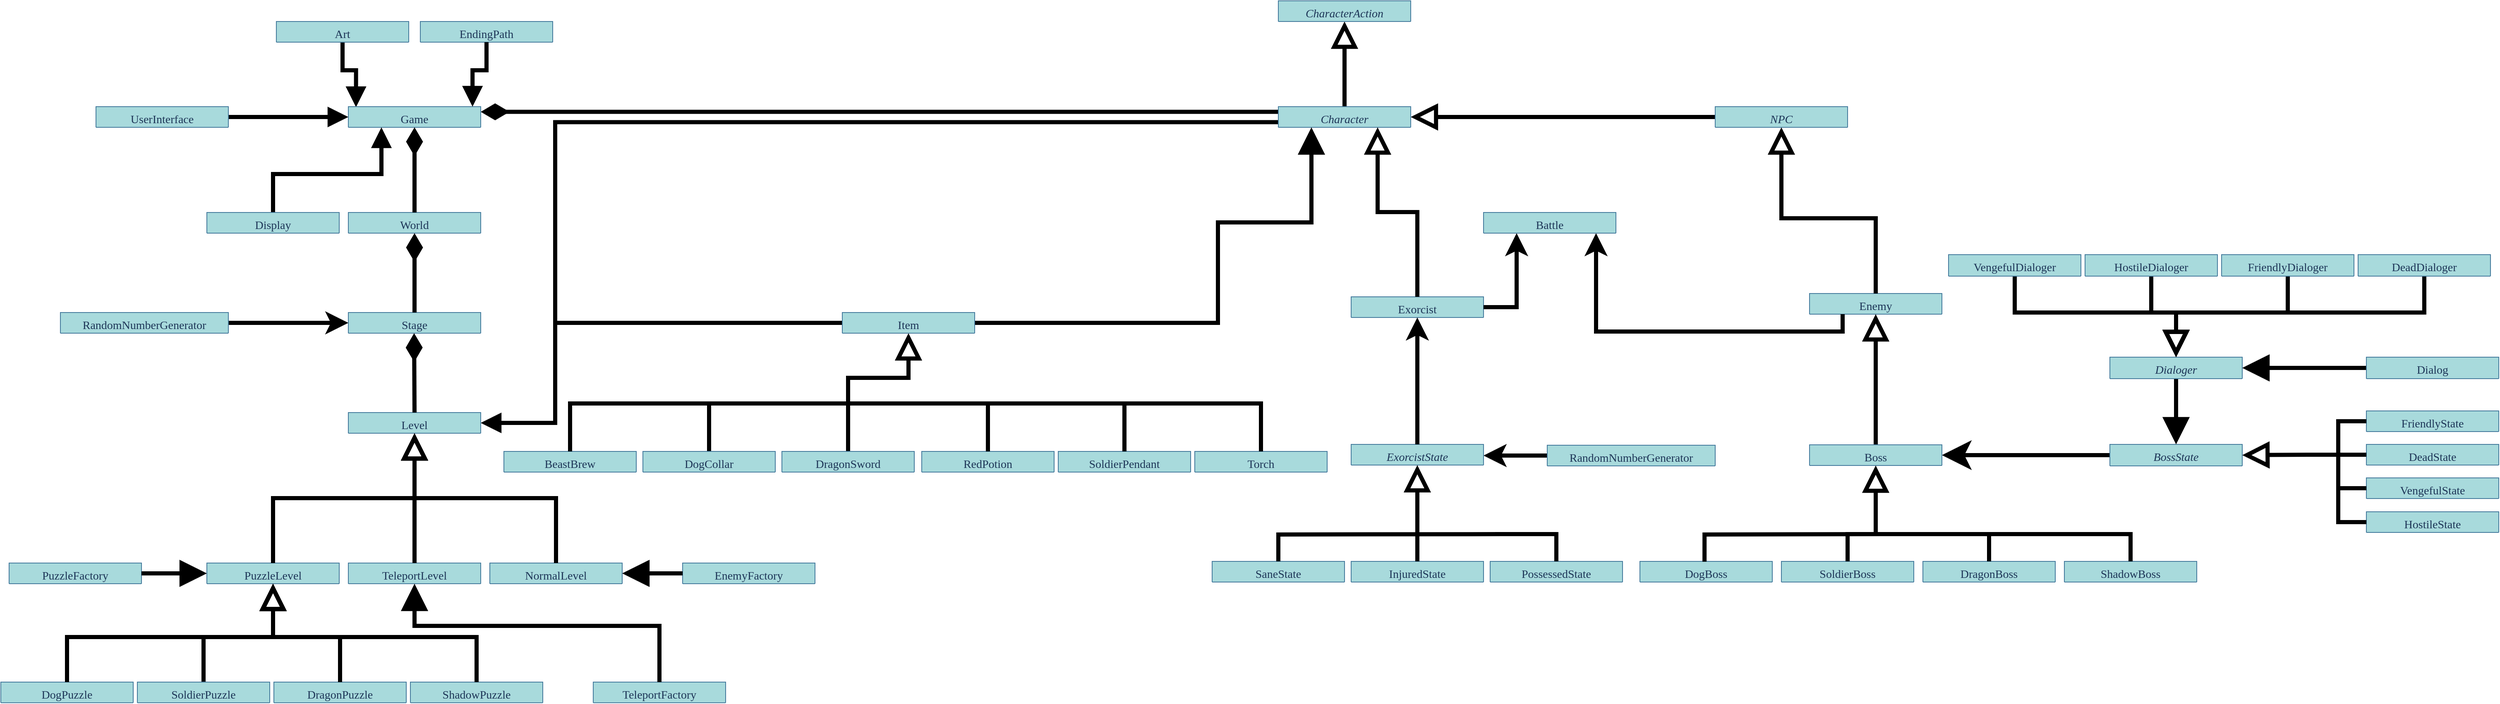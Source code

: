 <mxfile version="15.8.7" type="device"><diagram id="HyeEa9t5TS2XAaBlDvgd" name="Page-1"><mxGraphModel dx="2702" dy="465" grid="0" gridSize="10" guides="1" tooltips="1" connect="1" arrows="1" fold="1" page="0" pageScale="1" pageWidth="850" pageHeight="1100" background="none" math="0" shadow="0"><root><mxCell id="0"/><mxCell id="1" parent="0"/><mxCell id="na88cZcbWxN4GbHbNhe5-3" style="edgeStyle=orthogonalEdgeStyle;rounded=0;orthogonalLoop=1;jettySize=auto;html=1;exitX=0.5;exitY=0;exitDx=0;exitDy=0;entryX=0.5;entryY=1;entryDx=0;entryDy=0;endSize=20;strokeWidth=5;endArrow=block;endFill=0;" parent="1" source="-yWKpbm1NeFEwV2Qjqnz-1" target="na88cZcbWxN4GbHbNhe5-2" edge="1"><mxGeometry relative="1" as="geometry"/></mxCell><mxCell id="tb193tf4HHXaIgEgR_hn-1" style="edgeStyle=orthogonalEdgeStyle;rounded=0;orthogonalLoop=1;jettySize=auto;html=1;exitX=0;exitY=0.5;exitDx=0;exitDy=0;endArrow=block;endFill=0;endSize=20;strokeWidth=5;entryX=1;entryY=0.5;entryDx=0;entryDy=0;" parent="1" source="tb193tf4HHXaIgEgR_hn-2" target="-yWKpbm1NeFEwV2Qjqnz-1" edge="1"><mxGeometry relative="1" as="geometry"><mxPoint x="476" y="735" as="targetPoint"/></mxGeometry></mxCell><mxCell id="tb193tf4HHXaIgEgR_hn-27" style="edgeStyle=orthogonalEdgeStyle;rounded=0;orthogonalLoop=1;jettySize=auto;html=1;exitX=0;exitY=0.25;exitDx=0;exitDy=0;entryX=1;entryY=0.25;entryDx=0;entryDy=0;endArrow=diamondThin;endFill=1;endSize=20;strokeWidth=5;" parent="1" source="-yWKpbm1NeFEwV2Qjqnz-1" target="tb193tf4HHXaIgEgR_hn-22" edge="1"><mxGeometry relative="1" as="geometry"><Array as="points"/></mxGeometry></mxCell><mxCell id="tb193tf4HHXaIgEgR_hn-50" style="edgeStyle=orthogonalEdgeStyle;rounded=0;orthogonalLoop=1;jettySize=auto;html=1;exitX=0;exitY=0.75;exitDx=0;exitDy=0;endArrow=none;endFill=0;endSize=20;strokeWidth=5;" parent="1" source="-yWKpbm1NeFEwV2Qjqnz-1" edge="1"><mxGeometry relative="1" as="geometry"><mxPoint x="-665" y="1057" as="targetPoint"/><Array as="points"><mxPoint x="-665" y="694"/><mxPoint x="-665" y="1057"/></Array></mxGeometry></mxCell><mxCell id="-yWKpbm1NeFEwV2Qjqnz-1" value="Character" style="swimlane;fontStyle=2;align=center;verticalAlign=top;childLayout=stackLayout;horizontal=1;startSize=26;horizontalStack=0;resizeParent=1;resizeLast=0;collapsible=1;marginBottom=0;rounded=0;shadow=0;strokeWidth=1;fontSize=14;fontFamily=Fira Code;fillColor=#A8DADC;strokeColor=#457B9D;fontColor=#1D3557;" parent="1" vertex="1" collapsed="1"><mxGeometry x="209" y="675" width="160" height="25" as="geometry"><mxRectangle x="209" y="673" width="160" height="25" as="alternateBounds"/></mxGeometry></mxCell><mxCell id="-yWKpbm1NeFEwV2Qjqnz-34" value="Exorcist" style="swimlane;fontStyle=0;align=center;verticalAlign=top;childLayout=stackLayout;horizontal=1;startSize=26;horizontalStack=0;resizeParent=1;resizeLast=0;collapsible=1;marginBottom=0;rounded=0;shadow=0;strokeWidth=1;fontSize=14;fontFamily=Fira Code;fillColor=#A8DADC;strokeColor=#457B9D;fontColor=#1D3557;" parent="1" vertex="1"><mxGeometry x="297" y="905" width="160" height="25" as="geometry"><mxRectangle x="41" y="787" width="160" height="25" as="alternateBounds"/></mxGeometry></mxCell><mxCell id="-yWKpbm1NeFEwV2Qjqnz-51" value="Enemy" style="swimlane;fontStyle=0;align=center;verticalAlign=top;childLayout=stackLayout;horizontal=1;startSize=26;horizontalStack=0;resizeParent=1;resizeLast=0;collapsible=1;marginBottom=0;rounded=0;shadow=0;strokeWidth=1;fontSize=14;fontFamily=Fira Code;fillColor=#A8DADC;strokeColor=#457B9D;fontColor=#1D3557;" parent="1" vertex="1" collapsed="1"><mxGeometry x="851" y="901" width="160" height="25" as="geometry"><mxRectangle x="377" y="787" width="160" height="25" as="alternateBounds"/></mxGeometry></mxCell><mxCell id="tb193tf4HHXaIgEgR_hn-48" style="edgeStyle=orthogonalEdgeStyle;rounded=0;orthogonalLoop=1;jettySize=auto;html=1;exitX=0;exitY=0.5;exitDx=0;exitDy=0;entryX=1;entryY=0.5;entryDx=0;entryDy=0;endArrow=block;endFill=1;endSize=12;strokeWidth=5;" parent="1" source="-yWKpbm1NeFEwV2Qjqnz-66" target="tb193tf4HHXaIgEgR_hn-24" edge="1"><mxGeometry relative="1" as="geometry"><Array as="points"><mxPoint x="-665" y="936"/><mxPoint x="-665" y="1058"/></Array></mxGeometry></mxCell><mxCell id="tb193tf4HHXaIgEgR_hn-49" style="edgeStyle=orthogonalEdgeStyle;rounded=0;orthogonalLoop=1;jettySize=auto;html=1;exitX=1;exitY=0.5;exitDx=0;exitDy=0;entryX=0.25;entryY=1;entryDx=0;entryDy=0;endArrow=block;endFill=1;endSize=20;strokeWidth=5;" parent="1" source="-yWKpbm1NeFEwV2Qjqnz-66" target="-yWKpbm1NeFEwV2Qjqnz-1" edge="1"><mxGeometry relative="1" as="geometry"><Array as="points"><mxPoint x="136" y="936"/><mxPoint x="136" y="815"/><mxPoint x="249" y="815"/></Array></mxGeometry></mxCell><mxCell id="tb193tf4HHXaIgEgR_hn-90" style="edgeStyle=orthogonalEdgeStyle;rounded=0;orthogonalLoop=1;jettySize=auto;html=1;endArrow=block;endFill=0;endSize=20;strokeWidth=5;entryX=0.5;entryY=1;entryDx=0;entryDy=0;exitX=0.5;exitY=0;exitDx=0;exitDy=0;" parent="1" source="tb193tf4HHXaIgEgR_hn-81" target="-yWKpbm1NeFEwV2Qjqnz-66" edge="1"><mxGeometry relative="1" as="geometry"><mxPoint x="-237.706" y="1042" as="targetPoint"/><mxPoint x="-167" y="987" as="sourcePoint"/><Array as="points"><mxPoint x="-311" y="1003"/><mxPoint x="-238" y="1003"/></Array></mxGeometry></mxCell><mxCell id="-yWKpbm1NeFEwV2Qjqnz-66" value="Item" style="swimlane;fontStyle=0;align=center;verticalAlign=top;childLayout=stackLayout;horizontal=1;startSize=26;horizontalStack=0;resizeParent=1;resizeLast=0;collapsible=1;marginBottom=0;rounded=0;shadow=0;strokeWidth=1;fontSize=14;fontFamily=Fira Code;fillColor=#A8DADC;strokeColor=#457B9D;fontColor=#1D3557;" parent="1" vertex="1" collapsed="1"><mxGeometry x="-318" y="924" width="160" height="25" as="geometry"><mxRectangle x="641" y="673" width="160" height="25" as="alternateBounds"/></mxGeometry></mxCell><mxCell id="-yWKpbm1NeFEwV2Qjqnz-174" value="" style="endArrow=block;endFill=0;endSize=20;html=1;rounded=0;edgeStyle=orthogonalEdgeStyle;strokeWidth=5;exitX=0.5;exitY=0;exitDx=0;exitDy=0;entryX=0.5;entryY=1;entryDx=0;entryDy=0;" parent="1" source="-yWKpbm1NeFEwV2Qjqnz-51" target="tb193tf4HHXaIgEgR_hn-2" edge="1"><mxGeometry width="160" relative="1" as="geometry"><mxPoint x="611" y="856" as="sourcePoint"/><mxPoint x="443" y="741" as="targetPoint"/><Array as="points"><mxPoint x="931" y="810"/><mxPoint x="817" y="810"/></Array></mxGeometry></mxCell><mxCell id="-yWKpbm1NeFEwV2Qjqnz-175" value="" style="endArrow=block;endFill=0;endSize=20;html=1;rounded=0;edgeStyle=orthogonalEdgeStyle;strokeWidth=5;exitX=0.5;exitY=0;exitDx=0;exitDy=0;entryX=0.75;entryY=1;entryDx=0;entryDy=0;" parent="1" source="-yWKpbm1NeFEwV2Qjqnz-34" target="-yWKpbm1NeFEwV2Qjqnz-1" edge="1"><mxGeometry width="160" relative="1" as="geometry"><mxPoint x="337" y="741" as="sourcePoint"/><mxPoint x="337" y="702" as="targetPoint"/></mxGeometry></mxCell><mxCell id="poBm8bmxDAnf26KGyWZh-18" style="edgeStyle=orthogonalEdgeStyle;rounded=0;orthogonalLoop=1;jettySize=auto;html=1;endArrow=classic;endFill=1;strokeWidth=5;entryX=1;entryY=0.5;entryDx=0;entryDy=0;exitX=0;exitY=0.5;exitDx=0;exitDy=0;endSize=20;" parent="1" source="-yWKpbm1NeFEwV2Qjqnz-130" target="tb193tf4HHXaIgEgR_hn-4" edge="1"><mxGeometry relative="1" as="geometry"><mxPoint x="1489" y="1097" as="sourcePoint"/><mxPoint x="1259" y="1132" as="targetPoint"/></mxGeometry></mxCell><mxCell id="-yWKpbm1NeFEwV2Qjqnz-130" value="BossState" style="swimlane;fontStyle=2;align=center;verticalAlign=top;childLayout=stackLayout;horizontal=1;startSize=26;horizontalStack=0;resizeParent=1;resizeLast=0;collapsible=1;marginBottom=0;rounded=0;shadow=0;strokeWidth=1;fontSize=14;fontFamily=Fira Code;fillColor=#A8DADC;strokeColor=#457B9D;fontColor=#1D3557;" parent="1" vertex="1" collapsed="1"><mxGeometry x="1214" y="1083.5" width="160" height="26" as="geometry"><mxRectangle x="1214" y="1083.5" width="160" height="25" as="alternateBounds"/></mxGeometry></mxCell><mxCell id="-yWKpbm1NeFEwV2Qjqnz-136" value="FriendlyState" style="swimlane;fontStyle=0;align=center;verticalAlign=top;childLayout=stackLayout;horizontal=1;startSize=26;horizontalStack=0;resizeParent=1;resizeLast=0;collapsible=1;marginBottom=0;rounded=0;shadow=0;strokeWidth=1;fontSize=14;fontFamily=Fira Code;fillColor=#A8DADC;strokeColor=#457B9D;fontColor=#1D3557;" parent="1" vertex="1" collapsed="1"><mxGeometry x="1524" y="1043" width="160" height="25" as="geometry"><mxRectangle x="41" y="968" width="160" height="25" as="alternateBounds"/></mxGeometry></mxCell><mxCell id="-yWKpbm1NeFEwV2Qjqnz-146" value="HostileState" style="swimlane;fontStyle=0;align=center;verticalAlign=top;childLayout=stackLayout;horizontal=1;startSize=26;horizontalStack=0;resizeParent=1;resizeLast=0;collapsible=1;marginBottom=0;rounded=0;shadow=0;strokeWidth=1;fontSize=14;fontFamily=Fira Code;fillColor=#A8DADC;strokeColor=#457B9D;fontColor=#1D3557;" parent="1" vertex="1" collapsed="1"><mxGeometry x="1524" y="1165" width="160" height="25" as="geometry"><mxRectangle x="209" y="968" width="160" height="25" as="alternateBounds"/></mxGeometry></mxCell><mxCell id="tb193tf4HHXaIgEgR_hn-121" style="edgeStyle=orthogonalEdgeStyle;rounded=0;orthogonalLoop=1;jettySize=auto;html=1;endArrow=classic;endFill=1;endSize=12;targetPerimeterSpacing=1;strokeWidth=5;exitX=0;exitY=0.5;exitDx=0;exitDy=0;" parent="1" source="tb193tf4HHXaIgEgR_hn-122" edge="1"><mxGeometry relative="1" as="geometry"><mxPoint x="457" y="1097" as="targetPoint"/><mxPoint x="593" y="1097" as="sourcePoint"/></mxGeometry></mxCell><mxCell id="-yWKpbm1NeFEwV2Qjqnz-179" value="ExorcistState" style="swimlane;fontStyle=2;align=center;verticalAlign=top;childLayout=stackLayout;horizontal=1;startSize=26;horizontalStack=0;resizeParent=1;resizeLast=0;collapsible=1;marginBottom=0;rounded=0;shadow=0;strokeWidth=1;fontSize=14;fontFamily=Fira Code;fillColor=#A8DADC;strokeColor=#457B9D;fontColor=#1D3557;" parent="1" vertex="1" collapsed="1"><mxGeometry x="297" y="1083.5" width="160" height="25" as="geometry"><mxRectangle x="-303" y="862" width="160" height="25" as="alternateBounds"/></mxGeometry></mxCell><mxCell id="-yWKpbm1NeFEwV2Qjqnz-184" value="SaneState" style="swimlane;fontStyle=0;align=center;verticalAlign=top;childLayout=stackLayout;horizontal=1;startSize=26;horizontalStack=0;resizeParent=1;resizeLast=0;collapsible=1;marginBottom=0;rounded=0;shadow=0;strokeWidth=1;fontSize=14;fontFamily=Fira Code;fillColor=#A8DADC;strokeColor=#457B9D;fontColor=#1D3557;" parent="1" vertex="1" collapsed="1"><mxGeometry x="129" y="1225" width="160" height="25" as="geometry"><mxRectangle x="-471" y="968" width="160" height="25" as="alternateBounds"/></mxGeometry></mxCell><mxCell id="-yWKpbm1NeFEwV2Qjqnz-188" value="PossessedState" style="swimlane;fontStyle=0;align=center;verticalAlign=top;childLayout=stackLayout;horizontal=1;startSize=26;horizontalStack=0;resizeParent=1;resizeLast=0;collapsible=1;marginBottom=0;rounded=0;shadow=0;strokeWidth=1;fontSize=14;fontFamily=Fira Code;fillColor=#A8DADC;strokeColor=#457B9D;fontColor=#1D3557;" parent="1" vertex="1" collapsed="1"><mxGeometry x="465" y="1225" width="160" height="25" as="geometry"><mxRectangle x="-135" y="968" width="160" height="25" as="alternateBounds"/></mxGeometry></mxCell><mxCell id="-yWKpbm1NeFEwV2Qjqnz-192" value="InjuredState" style="swimlane;fontStyle=0;align=center;verticalAlign=top;childLayout=stackLayout;horizontal=1;startSize=26;horizontalStack=0;resizeParent=1;resizeLast=0;collapsible=1;marginBottom=0;rounded=0;shadow=0;strokeWidth=1;fontSize=14;fontFamily=Fira Code;fillColor=#A8DADC;strokeColor=#457B9D;fontColor=#1D3557;" parent="1" vertex="1" collapsed="1"><mxGeometry x="297" y="1225" width="160" height="25" as="geometry"><mxRectangle x="-303" y="968" width="160" height="25" as="alternateBounds"/></mxGeometry></mxCell><mxCell id="-yWKpbm1NeFEwV2Qjqnz-196" value="" style="endArrow=block;endFill=0;endSize=20;html=1;rounded=0;edgeStyle=orthogonalEdgeStyle;strokeColor=#000000;strokeWidth=5;exitX=0.5;exitY=0;exitDx=0;exitDy=0;entryX=0.5;entryY=1;entryDx=0;entryDy=0;" parent="1" source="-yWKpbm1NeFEwV2Qjqnz-192" target="-yWKpbm1NeFEwV2Qjqnz-179" edge="1"><mxGeometry x="-119" y="923" width="160" as="geometry"><mxPoint x="428.01" y="1190" as="sourcePoint"/><mxPoint x="411" y="1125" as="targetPoint"/></mxGeometry></mxCell><mxCell id="-yWKpbm1NeFEwV2Qjqnz-197" value="" style="endArrow=none;endFill=0;endSize=12;html=1;rounded=0;strokeColor=#000000;strokeWidth=5;edgeStyle=orthogonalEdgeStyle;entryX=0.5;entryY=0;entryDx=0;entryDy=0;" parent="1" target="-yWKpbm1NeFEwV2Qjqnz-184" edge="1"><mxGeometry x="-71" y="958" width="160" as="geometry"><mxPoint x="481" y="1192" as="sourcePoint"/><mxPoint x="102.06" y="1225" as="targetPoint"/></mxGeometry></mxCell><mxCell id="-yWKpbm1NeFEwV2Qjqnz-198" value="" style="endArrow=none;endFill=0;endSize=12;html=1;rounded=0;strokeColor=#000000;strokeWidth=5;edgeStyle=orthogonalEdgeStyle;entryX=0.5;entryY=0;entryDx=0;entryDy=0;" parent="1" target="-yWKpbm1NeFEwV2Qjqnz-188" edge="1"><mxGeometry x="-71" y="958" width="160" as="geometry"><mxPoint x="471" y="1192" as="sourcePoint"/><mxPoint x="845" y="1225" as="targetPoint"/><Array as="points"><mxPoint x="545" y="1192"/></Array></mxGeometry></mxCell><mxCell id="-yWKpbm1NeFEwV2Qjqnz-199" value="" style="endArrow=classic;endFill=1;endSize=12;html=1;rounded=0;edgeStyle=orthogonalEdgeStyle;strokeColor=#000000;strokeWidth=5;entryX=0.5;entryY=1;entryDx=0;entryDy=0;exitX=0.5;exitY=0;exitDx=0;exitDy=0;" parent="1" source="-yWKpbm1NeFEwV2Qjqnz-179" target="-yWKpbm1NeFEwV2Qjqnz-34" edge="1"><mxGeometry x="193" y="27" width="160" as="geometry"><mxPoint x="5" y="940" as="sourcePoint"/><mxPoint x="-29.42" y="922.0" as="targetPoint"/></mxGeometry></mxCell><mxCell id="na88cZcbWxN4GbHbNhe5-2" value="CharacterAction" style="swimlane;fontStyle=2;align=center;verticalAlign=top;childLayout=stackLayout;horizontal=1;startSize=25;horizontalStack=0;resizeParent=1;resizeLast=0;collapsible=1;marginBottom=0;rounded=0;shadow=0;strokeWidth=1;fontSize=14;fontFamily=Fira Code;fillColor=#A8DADC;strokeColor=#457B9D;fontColor=#1D3557;" parent="1" vertex="1" collapsed="1"><mxGeometry x="209" y="547" width="160" height="25" as="geometry"><mxRectangle x="209" y="673" width="160" height="25" as="alternateBounds"/></mxGeometry></mxCell><mxCell id="tb193tf4HHXaIgEgR_hn-2" value="NPC" style="swimlane;fontStyle=2;align=center;verticalAlign=top;childLayout=stackLayout;horizontal=1;startSize=26;horizontalStack=0;resizeParent=1;resizeLast=0;collapsible=1;marginBottom=0;rounded=0;shadow=0;strokeWidth=1;fontSize=14;fontFamily=Fira Code;fillColor=#A8DADC;strokeColor=#457B9D;fontColor=#1D3557;" parent="1" vertex="1" collapsed="1"><mxGeometry x="737" y="675" width="160" height="25" as="geometry"><mxRectangle x="209" y="673" width="160" height="25" as="alternateBounds"/></mxGeometry></mxCell><mxCell id="tb193tf4HHXaIgEgR_hn-5" style="edgeStyle=orthogonalEdgeStyle;rounded=0;orthogonalLoop=1;jettySize=auto;html=1;entryX=0.5;entryY=1;entryDx=0;entryDy=0;endArrow=block;endFill=0;endSize=20;strokeWidth=5;" parent="1" source="tb193tf4HHXaIgEgR_hn-4" target="-yWKpbm1NeFEwV2Qjqnz-51" edge="1"><mxGeometry relative="1" as="geometry"/></mxCell><mxCell id="tb193tf4HHXaIgEgR_hn-4" value="Boss" style="swimlane;fontStyle=0;align=center;verticalAlign=top;childLayout=stackLayout;horizontal=1;startSize=26;horizontalStack=0;resizeParent=1;resizeLast=0;collapsible=1;marginBottom=0;rounded=0;shadow=0;strokeWidth=1;fontSize=14;fontFamily=Fira Code;fillColor=#A8DADC;strokeColor=#457B9D;fontColor=#1D3557;" parent="1" vertex="1" collapsed="1"><mxGeometry x="851" y="1084" width="160" height="25" as="geometry"><mxRectangle x="377" y="787" width="160" height="25" as="alternateBounds"/></mxGeometry></mxCell><mxCell id="tb193tf4HHXaIgEgR_hn-6" value="DogBoss" style="swimlane;fontStyle=0;align=center;verticalAlign=top;childLayout=stackLayout;horizontal=1;startSize=26;horizontalStack=0;resizeParent=1;resizeLast=0;collapsible=1;marginBottom=0;rounded=0;shadow=0;strokeWidth=1;fontSize=14;fontFamily=Fira Code;fillColor=#A8DADC;strokeColor=#457B9D;fontColor=#1D3557;" parent="1" vertex="1" collapsed="1"><mxGeometry x="646" y="1225" width="160" height="25" as="geometry"><mxRectangle x="377" y="787" width="160" height="25" as="alternateBounds"/></mxGeometry></mxCell><mxCell id="tb193tf4HHXaIgEgR_hn-7" value="SoldierBoss" style="swimlane;fontStyle=0;align=center;verticalAlign=top;childLayout=stackLayout;horizontal=1;startSize=26;horizontalStack=0;resizeParent=1;resizeLast=0;collapsible=1;marginBottom=0;rounded=0;shadow=0;strokeWidth=1;fontSize=14;fontFamily=Fira Code;fillColor=#A8DADC;strokeColor=#457B9D;fontColor=#1D3557;" parent="1" vertex="1" collapsed="1"><mxGeometry x="817" y="1225" width="160" height="25" as="geometry"><mxRectangle x="377" y="787" width="160" height="25" as="alternateBounds"/></mxGeometry></mxCell><mxCell id="tb193tf4HHXaIgEgR_hn-8" value="DragonBoss" style="swimlane;fontStyle=0;align=center;verticalAlign=top;childLayout=stackLayout;horizontal=1;startSize=26;horizontalStack=0;resizeParent=1;resizeLast=0;collapsible=1;marginBottom=0;rounded=0;shadow=0;strokeWidth=1;fontSize=14;fontFamily=Fira Code;fillColor=#A8DADC;strokeColor=#457B9D;fontColor=#1D3557;" parent="1" vertex="1" collapsed="1"><mxGeometry x="988" y="1225" width="160" height="25" as="geometry"><mxRectangle x="377" y="787" width="160" height="25" as="alternateBounds"/></mxGeometry></mxCell><mxCell id="tb193tf4HHXaIgEgR_hn-15" value="" style="endArrow=block;endFill=0;endSize=20;html=1;rounded=0;edgeStyle=orthogonalEdgeStyle;strokeColor=#000000;strokeWidth=5;exitX=0.5;exitY=0;exitDx=0;exitDy=0;entryX=0.5;entryY=1;entryDx=0;entryDy=0;" parent="1" source="tb193tf4HHXaIgEgR_hn-7" target="tb193tf4HHXaIgEgR_hn-4" edge="1"><mxGeometry x="483" y="923" width="160" as="geometry"><mxPoint x="931" y="1225" as="sourcePoint"/><mxPoint x="931" y="1109" as="targetPoint"/><Array as="points"><mxPoint x="897" y="1192"/><mxPoint x="931" y="1192"/></Array></mxGeometry></mxCell><mxCell id="tb193tf4HHXaIgEgR_hn-16" value="" style="endArrow=none;endFill=0;endSize=12;html=1;rounded=0;strokeColor=#000000;strokeWidth=5;edgeStyle=orthogonalEdgeStyle;entryX=0.488;entryY=0.013;entryDx=0;entryDy=0;entryPerimeter=0;" parent="1" target="tb193tf4HHXaIgEgR_hn-6" edge="1"><mxGeometry x="390" y="958" width="160" as="geometry"><mxPoint x="942" y="1192" as="sourcePoint"/><mxPoint x="670" y="1225" as="targetPoint"/></mxGeometry></mxCell><mxCell id="tb193tf4HHXaIgEgR_hn-17" value="" style="endArrow=none;endFill=0;endSize=12;html=1;rounded=0;strokeColor=#000000;strokeWidth=5;edgeStyle=orthogonalEdgeStyle;entryX=0.5;entryY=0;entryDx=0;entryDy=0;" parent="1" target="tb193tf4HHXaIgEgR_hn-8" edge="1"><mxGeometry x="390" y="958" width="160" as="geometry"><mxPoint x="932" y="1192" as="sourcePoint"/><mxPoint x="1006" y="1225" as="targetPoint"/><Array as="points"><mxPoint x="1068" y="1192"/></Array></mxGeometry></mxCell><mxCell id="tb193tf4HHXaIgEgR_hn-19" value="World" style="swimlane;fontStyle=0;align=center;verticalAlign=top;childLayout=stackLayout;horizontal=1;startSize=26;horizontalStack=0;resizeParent=1;resizeLast=0;collapsible=1;marginBottom=0;rounded=0;shadow=0;strokeWidth=1;fontSize=14;fontFamily=Fira Code;fillColor=#A8DADC;strokeColor=#457B9D;fontColor=#1D3557;" parent="1" vertex="1" collapsed="1"><mxGeometry x="-915" y="803" width="160" height="25" as="geometry"><mxRectangle x="641" y="673" width="160" height="25" as="alternateBounds"/></mxGeometry></mxCell><mxCell id="tb193tf4HHXaIgEgR_hn-20" value="Stage" style="swimlane;fontStyle=0;align=center;verticalAlign=top;childLayout=stackLayout;horizontal=1;startSize=27;horizontalStack=0;resizeParent=1;resizeLast=0;collapsible=1;marginBottom=0;rounded=0;shadow=0;strokeWidth=1;fontSize=14;fontFamily=Fira Code;fillColor=#A8DADC;strokeColor=#457B9D;fontColor=#1D3557;" parent="1" vertex="1" collapsed="1"><mxGeometry x="-915" y="924" width="160" height="25" as="geometry"><mxRectangle x="641" y="581" width="160" height="25" as="alternateBounds"/></mxGeometry></mxCell><mxCell id="tb193tf4HHXaIgEgR_hn-21" value="" style="endArrow=diamondThin;endFill=1;endSize=20;html=1;rounded=0;edgeStyle=orthogonalEdgeStyle;strokeWidth=5;exitX=0.5;exitY=0;exitDx=0;exitDy=0;entryX=0.5;entryY=1;entryDx=0;entryDy=0;" parent="1" source="tb193tf4HHXaIgEgR_hn-20" target="tb193tf4HHXaIgEgR_hn-19" edge="1"><mxGeometry width="160" relative="1" as="geometry"><mxPoint x="-832" y="722" as="sourcePoint"/><mxPoint x="-832" y="771" as="targetPoint"/></mxGeometry></mxCell><mxCell id="w_tnd_YrhmhyKPFSZ04N-14" style="edgeStyle=orthogonalEdgeStyle;rounded=0;orthogonalLoop=1;jettySize=auto;html=1;endArrow=block;endFill=1;strokeWidth=5;entryX=0.058;entryY=0.024;entryDx=0;entryDy=0;exitX=0.5;exitY=1;exitDx=0;exitDy=0;entryPerimeter=0;endSize=12;" parent="1" source="w_tnd_YrhmhyKPFSZ04N-15" target="tb193tf4HHXaIgEgR_hn-22" edge="1"><mxGeometry relative="1" as="geometry"><mxPoint x="-835" y="614" as="sourcePoint"/></mxGeometry></mxCell><mxCell id="tb193tf4HHXaIgEgR_hn-22" value="Game" style="swimlane;fontStyle=0;align=center;verticalAlign=top;childLayout=stackLayout;horizontal=1;startSize=26;horizontalStack=0;resizeParent=1;resizeLast=0;collapsible=1;marginBottom=0;rounded=0;shadow=0;strokeWidth=1;fontSize=14;fontFamily=Fira Code;fillColor=#A8DADC;strokeColor=#457B9D;fontColor=#1D3557;" parent="1" vertex="1" collapsed="1"><mxGeometry x="-915" y="675" width="160" height="25" as="geometry"><mxRectangle x="209" y="673" width="160" height="25" as="alternateBounds"/></mxGeometry></mxCell><mxCell id="tb193tf4HHXaIgEgR_hn-23" value="" style="endArrow=diamondThin;endFill=1;endSize=20;html=1;rounded=0;edgeStyle=orthogonalEdgeStyle;entryX=0.5;entryY=1;entryDx=0;entryDy=0;exitX=0.5;exitY=0;exitDx=0;exitDy=0;strokeWidth=5;" parent="1" source="tb193tf4HHXaIgEgR_hn-19" target="tb193tf4HHXaIgEgR_hn-22" edge="1"><mxGeometry width="160" relative="1" as="geometry"><mxPoint x="-835.42" y="905" as="sourcePoint"/><mxPoint x="-835.42" y="744" as="targetPoint"/></mxGeometry></mxCell><mxCell id="tb193tf4HHXaIgEgR_hn-24" value="Level" style="swimlane;fontStyle=0;align=center;verticalAlign=top;childLayout=stackLayout;horizontal=1;startSize=27;horizontalStack=0;resizeParent=1;resizeLast=0;collapsible=1;marginBottom=0;rounded=0;shadow=0;strokeWidth=1;fontSize=14;fontFamily=Fira Code;fillColor=#A8DADC;strokeColor=#457B9D;fontColor=#1D3557;" parent="1" vertex="1" collapsed="1"><mxGeometry x="-915" y="1045" width="160" height="25" as="geometry"><mxRectangle x="641" y="581" width="160" height="25" as="alternateBounds"/></mxGeometry></mxCell><mxCell id="tb193tf4HHXaIgEgR_hn-26" value="" style="endArrow=diamondThin;endFill=1;endSize=20;html=1;rounded=0;edgeStyle=orthogonalEdgeStyle;strokeWidth=5;exitX=0.5;exitY=0;exitDx=0;exitDy=0;entryX=0.5;entryY=1;entryDx=0;entryDy=0;" parent="1" source="tb193tf4HHXaIgEgR_hn-24" edge="1"><mxGeometry width="160" relative="1" as="geometry"><mxPoint x="-835.5" y="1045" as="sourcePoint"/><mxPoint x="-835.5" y="949" as="targetPoint"/></mxGeometry></mxCell><mxCell id="tb193tf4HHXaIgEgR_hn-30" value="TeleportLevel" style="swimlane;fontStyle=0;align=center;verticalAlign=top;childLayout=stackLayout;horizontal=1;startSize=26;horizontalStack=0;resizeParent=1;resizeLast=0;collapsible=1;marginBottom=0;rounded=0;shadow=0;strokeWidth=1;fontSize=14;fontFamily=Fira Code;fillColor=#A8DADC;strokeColor=#457B9D;fontColor=#1D3557;" parent="1" vertex="1" collapsed="1"><mxGeometry x="-915" y="1227" width="160" height="25" as="geometry"><mxRectangle x="377" y="787" width="160" height="25" as="alternateBounds"/></mxGeometry></mxCell><mxCell id="tb193tf4HHXaIgEgR_hn-31" value="PuzzleLevel" style="swimlane;fontStyle=0;align=center;verticalAlign=top;childLayout=stackLayout;horizontal=1;startSize=26;horizontalStack=0;resizeParent=1;resizeLast=0;collapsible=1;marginBottom=0;rounded=0;shadow=0;strokeWidth=1;fontSize=14;fontFamily=Fira Code;fillColor=#A8DADC;strokeColor=#457B9D;fontColor=#1D3557;" parent="1" vertex="1" collapsed="1"><mxGeometry x="-1086" y="1227" width="160" height="25" as="geometry"><mxRectangle x="209" y="787" width="160" height="25" as="alternateBounds"/></mxGeometry></mxCell><mxCell id="tb193tf4HHXaIgEgR_hn-32" value="" style="endArrow=block;endFill=0;endSize=20;html=1;rounded=0;edgeStyle=orthogonalEdgeStyle;strokeWidth=5;entryX=0.5;entryY=1;entryDx=0;entryDy=0;exitX=0.5;exitY=0;exitDx=0;exitDy=0;" parent="1" source="tb193tf4HHXaIgEgR_hn-30" target="tb193tf4HHXaIgEgR_hn-24" edge="1"><mxGeometry width="160" relative="1" as="geometry"><mxPoint x="-836" y="1225" as="sourcePoint"/><mxPoint x="-836" y="1070.0" as="targetPoint"/><Array as="points"/></mxGeometry></mxCell><mxCell id="tb193tf4HHXaIgEgR_hn-45" style="edgeStyle=orthogonalEdgeStyle;rounded=0;orthogonalLoop=1;jettySize=auto;html=1;exitX=1;exitY=0.5;exitDx=0;exitDy=0;entryX=0;entryY=0.5;entryDx=0;entryDy=0;endArrow=block;endFill=1;endSize=12;strokeWidth=5;" parent="1" source="tb193tf4HHXaIgEgR_hn-44" target="tb193tf4HHXaIgEgR_hn-22" edge="1"><mxGeometry relative="1" as="geometry"/></mxCell><mxCell id="tb193tf4HHXaIgEgR_hn-44" value="UserInterface" style="swimlane;fontStyle=0;align=center;verticalAlign=top;childLayout=stackLayout;horizontal=1;startSize=26;horizontalStack=0;resizeParent=1;resizeLast=0;collapsible=1;marginBottom=0;rounded=0;shadow=0;strokeWidth=1;fontSize=14;fontFamily=Fira Code;fillColor=#A8DADC;strokeColor=#457B9D;fontColor=#1D3557;" parent="1" vertex="1" collapsed="1"><mxGeometry x="-1220" y="675" width="160" height="25" as="geometry"><mxRectangle x="209" y="673" width="160" height="25" as="alternateBounds"/></mxGeometry></mxCell><mxCell id="tb193tf4HHXaIgEgR_hn-79" value="BeastBrew" style="swimlane;fontStyle=0;align=center;verticalAlign=top;childLayout=stackLayout;horizontal=1;startSize=26;horizontalStack=0;resizeParent=1;resizeLast=0;collapsible=1;marginBottom=0;rounded=0;shadow=0;strokeWidth=1;fontSize=14;fontFamily=Fira Code;fillColor=#A8DADC;strokeColor=#457B9D;fontColor=#1D3557;" parent="1" vertex="1" collapsed="1"><mxGeometry x="-727" y="1092" width="160" height="25" as="geometry"><mxRectangle x="641" y="673" width="160" height="25" as="alternateBounds"/></mxGeometry></mxCell><mxCell id="tb193tf4HHXaIgEgR_hn-91" style="edgeStyle=orthogonalEdgeStyle;rounded=0;orthogonalLoop=1;jettySize=auto;html=1;exitX=0.5;exitY=0;exitDx=0;exitDy=0;endArrow=none;endFill=0;endSize=20;strokeWidth=5;" parent="1" source="tb193tf4HHXaIgEgR_hn-80" edge="1"><mxGeometry relative="1" as="geometry"><mxPoint x="-311" y="1034" as="targetPoint"/><Array as="points"><mxPoint x="-479" y="1034"/></Array></mxGeometry></mxCell><mxCell id="tb193tf4HHXaIgEgR_hn-80" value="DogCollar" style="swimlane;fontStyle=0;align=center;verticalAlign=top;childLayout=stackLayout;horizontal=1;startSize=26;horizontalStack=0;resizeParent=1;resizeLast=0;collapsible=1;marginBottom=0;rounded=0;shadow=0;strokeWidth=1;fontSize=14;fontFamily=Fira Code;fillColor=#A8DADC;strokeColor=#457B9D;fontColor=#1D3557;" parent="1" vertex="1" collapsed="1"><mxGeometry x="-559" y="1092" width="160" height="25" as="geometry"><mxRectangle x="641" y="673" width="160" height="25" as="alternateBounds"/></mxGeometry></mxCell><mxCell id="tb193tf4HHXaIgEgR_hn-81" value="DragonSword" style="swimlane;fontStyle=0;align=center;verticalAlign=top;childLayout=stackLayout;horizontal=1;startSize=26;horizontalStack=0;resizeParent=1;resizeLast=0;collapsible=1;marginBottom=0;rounded=0;shadow=0;strokeWidth=1;fontSize=14;fontFamily=Fira Code;fillColor=#A8DADC;strokeColor=#457B9D;fontColor=#1D3557;" parent="1" vertex="1" collapsed="1"><mxGeometry x="-391" y="1092" width="160" height="25" as="geometry"><mxRectangle x="641" y="673" width="160" height="25" as="alternateBounds"/></mxGeometry></mxCell><mxCell id="tb193tf4HHXaIgEgR_hn-82" value="RedPotion" style="swimlane;fontStyle=0;align=center;verticalAlign=top;childLayout=stackLayout;horizontal=1;startSize=26;horizontalStack=0;resizeParent=1;resizeLast=0;collapsible=1;marginBottom=0;rounded=0;shadow=0;strokeWidth=1;fontSize=14;fontFamily=Fira Code;fillColor=#A8DADC;strokeColor=#457B9D;fontColor=#1D3557;" parent="1" vertex="1" collapsed="1"><mxGeometry x="-222" y="1092" width="160" height="25" as="geometry"><mxRectangle x="641" y="673" width="160" height="25" as="alternateBounds"/></mxGeometry></mxCell><mxCell id="tb193tf4HHXaIgEgR_hn-89" value="SoldierPendant" style="swimlane;fontStyle=0;align=center;verticalAlign=top;childLayout=stackLayout;horizontal=1;startSize=26;horizontalStack=0;resizeParent=1;resizeLast=0;collapsible=1;marginBottom=0;rounded=0;shadow=0;strokeWidth=1;fontSize=14;fontFamily=Fira Code;fillColor=#A8DADC;strokeColor=#457B9D;fontColor=#1D3557;" parent="1" vertex="1" collapsed="1"><mxGeometry x="-57" y="1092" width="160" height="25" as="geometry"><mxRectangle x="641" y="673" width="160" height="25" as="alternateBounds"/></mxGeometry></mxCell><mxCell id="tb193tf4HHXaIgEgR_hn-92" style="edgeStyle=orthogonalEdgeStyle;rounded=0;orthogonalLoop=1;jettySize=auto;html=1;exitX=0.5;exitY=0;exitDx=0;exitDy=0;endArrow=none;endFill=0;endSize=20;strokeWidth=5;" parent="1" source="tb193tf4HHXaIgEgR_hn-79" edge="1"><mxGeometry relative="1" as="geometry"><mxPoint x="-475" y="1034" as="targetPoint"/><mxPoint x="-654" y="1092" as="sourcePoint"/><Array as="points"><mxPoint x="-647" y="1034"/></Array></mxGeometry></mxCell><mxCell id="tb193tf4HHXaIgEgR_hn-94" style="edgeStyle=orthogonalEdgeStyle;rounded=0;orthogonalLoop=1;jettySize=auto;html=1;exitX=0.5;exitY=0;exitDx=0;exitDy=0;endArrow=none;endFill=0;endSize=20;strokeWidth=5;" parent="1" source="tb193tf4HHXaIgEgR_hn-82" edge="1"><mxGeometry relative="1" as="geometry"><mxPoint x="-320" y="1034" as="targetPoint"/><mxPoint x="-147" y="1092" as="sourcePoint"/><Array as="points"><mxPoint x="-142" y="1034"/></Array></mxGeometry></mxCell><mxCell id="tb193tf4HHXaIgEgR_hn-95" style="edgeStyle=orthogonalEdgeStyle;rounded=0;orthogonalLoop=1;jettySize=auto;html=1;exitX=0.5;exitY=0;exitDx=0;exitDy=0;endArrow=none;endFill=0;endSize=20;strokeWidth=5;" parent="1" source="tb193tf4HHXaIgEgR_hn-89" edge="1"><mxGeometry relative="1" as="geometry"><mxPoint x="-149" y="1034" as="targetPoint"/><mxPoint x="23" y="1092" as="sourcePoint"/><Array as="points"><mxPoint x="23" y="1092"/><mxPoint x="23" y="1034"/></Array></mxGeometry></mxCell><mxCell id="tb193tf4HHXaIgEgR_hn-96" value="VengefulState" style="swimlane;fontStyle=0;align=center;verticalAlign=top;childLayout=stackLayout;horizontal=1;startSize=26;horizontalStack=0;resizeParent=1;resizeLast=0;collapsible=1;marginBottom=0;rounded=0;shadow=0;strokeWidth=1;fontSize=14;fontFamily=Fira Code;fillColor=#A8DADC;strokeColor=#457B9D;fontColor=#1D3557;" parent="1" vertex="1" collapsed="1"><mxGeometry x="1524" y="1124" width="160" height="25" as="geometry"><mxRectangle x="377" y="968" width="160" height="25" as="alternateBounds"/></mxGeometry></mxCell><mxCell id="tb193tf4HHXaIgEgR_hn-108" value="DeadState" style="swimlane;fontStyle=0;align=center;verticalAlign=top;childLayout=stackLayout;horizontal=1;startSize=26;horizontalStack=0;resizeParent=1;resizeLast=0;collapsible=1;marginBottom=0;rounded=0;shadow=0;strokeWidth=1;fontSize=14;fontFamily=Fira Code;fillColor=#A8DADC;strokeColor=#457B9D;fontColor=#1D3557;" parent="1" vertex="1" collapsed="1"><mxGeometry x="1524" y="1083.5" width="160" height="25" as="geometry"><mxRectangle x="377" y="968" width="160" height="25" as="alternateBounds"/></mxGeometry></mxCell><mxCell id="tb193tf4HHXaIgEgR_hn-109" style="edgeStyle=orthogonalEdgeStyle;rounded=0;orthogonalLoop=1;jettySize=auto;html=1;endArrow=block;endFill=0;strokeWidth=5;entryX=1;entryY=0.5;entryDx=0;entryDy=0;exitX=0;exitY=0.5;exitDx=0;exitDy=0;targetPerimeterSpacing=1;endSize=20;" parent="1" source="tb193tf4HHXaIgEgR_hn-108" target="-yWKpbm1NeFEwV2Qjqnz-130" edge="1"><mxGeometry relative="1" as="geometry"><mxPoint x="1515" y="1108.0" as="sourcePoint"/><mxPoint x="1356" y="1108.5" as="targetPoint"/><Array as="points"/></mxGeometry></mxCell><mxCell id="tb193tf4HHXaIgEgR_hn-122" value="RandomNumberGenerator" style="swimlane;fontStyle=0;align=center;verticalAlign=top;childLayout=stackLayout;horizontal=1;startSize=26;horizontalStack=0;resizeParent=1;resizeLast=0;collapsible=1;marginBottom=0;rounded=0;shadow=0;strokeWidth=1;fontSize=14;fontFamily=Fira Code;fillColor=#A8DADC;strokeColor=#457B9D;fontColor=#1D3557;" parent="1" vertex="1" collapsed="1"><mxGeometry x="534" y="1084.5" width="203" height="25" as="geometry"><mxRectangle x="-303" y="862" width="160" height="25" as="alternateBounds"/></mxGeometry></mxCell><mxCell id="tb193tf4HHXaIgEgR_hn-123" style="edgeStyle=orthogonalEdgeStyle;rounded=0;orthogonalLoop=1;jettySize=auto;html=1;endArrow=classic;endFill=1;endSize=12;targetPerimeterSpacing=1;strokeWidth=5;entryX=0;entryY=0.5;entryDx=0;entryDy=0;exitX=1;exitY=0.5;exitDx=0;exitDy=0;" parent="1" source="tb193tf4HHXaIgEgR_hn-124" target="tb193tf4HHXaIgEgR_hn-20" edge="1"><mxGeometry relative="1" as="geometry"><mxPoint x="-1462.0" y="939.0" as="targetPoint"/><mxPoint x="-1016" y="1008" as="sourcePoint"/></mxGeometry></mxCell><mxCell id="tb193tf4HHXaIgEgR_hn-124" value="RandomNumberGenerator" style="swimlane;fontStyle=0;align=center;verticalAlign=top;childLayout=stackLayout;horizontal=1;startSize=26;horizontalStack=0;resizeParent=1;resizeLast=0;collapsible=1;marginBottom=0;rounded=0;shadow=0;strokeWidth=1;fontSize=14;fontFamily=Fira Code;fillColor=#A8DADC;strokeColor=#457B9D;fontColor=#1D3557;" parent="1" vertex="1" collapsed="1"><mxGeometry x="-1263" y="924" width="203" height="25" as="geometry"><mxRectangle x="-303" y="862" width="160" height="25" as="alternateBounds"/></mxGeometry></mxCell><mxCell id="tb193tf4HHXaIgEgR_hn-126" style="edgeStyle=orthogonalEdgeStyle;rounded=0;orthogonalLoop=1;jettySize=auto;html=1;entryX=0.25;entryY=1;entryDx=0;entryDy=0;endArrow=classic;endFill=1;endSize=12;targetPerimeterSpacing=1;strokeWidth=5;exitX=1;exitY=0.5;exitDx=0;exitDy=0;" parent="1" source="-yWKpbm1NeFEwV2Qjqnz-34" target="tb193tf4HHXaIgEgR_hn-125" edge="1"><mxGeometry relative="1" as="geometry"><mxPoint x="486" y="964" as="sourcePoint"/></mxGeometry></mxCell><mxCell id="tb193tf4HHXaIgEgR_hn-128" style="edgeStyle=orthogonalEdgeStyle;rounded=0;orthogonalLoop=1;jettySize=auto;html=1;endArrow=classic;endFill=1;endSize=12;targetPerimeterSpacing=1;strokeWidth=5;exitX=0.25;exitY=1;exitDx=0;exitDy=0;entryX=0.85;entryY=1;entryDx=0;entryDy=0;entryPerimeter=0;" parent="1" source="-yWKpbm1NeFEwV2Qjqnz-51" target="tb193tf4HHXaIgEgR_hn-125" edge="1"><mxGeometry relative="1" as="geometry"><mxPoint x="537" y="1007" as="sourcePoint"/><Array as="points"><mxPoint x="891" y="947"/><mxPoint x="593" y="947"/></Array><mxPoint x="593" y="828" as="targetPoint"/></mxGeometry></mxCell><mxCell id="tb193tf4HHXaIgEgR_hn-125" value="Battle" style="swimlane;fontStyle=0;align=center;verticalAlign=top;childLayout=stackLayout;horizontal=1;startSize=26;horizontalStack=0;resizeParent=1;resizeLast=0;collapsible=1;marginBottom=0;rounded=0;shadow=0;strokeWidth=1;fontSize=14;fontFamily=Fira Code;fillColor=#A8DADC;strokeColor=#457B9D;fontColor=#1D3557;" parent="1" vertex="1"><mxGeometry x="457" y="803" width="160" height="25" as="geometry"><mxRectangle x="41" y="787" width="160" height="25" as="alternateBounds"/></mxGeometry></mxCell><mxCell id="cEKJ4Yw5QmHIJzrfHr_P-2" style="edgeStyle=orthogonalEdgeStyle;rounded=0;orthogonalLoop=1;jettySize=auto;html=1;exitX=0.5;exitY=0;exitDx=0;exitDy=0;entryX=0.5;entryY=1;entryDx=0;entryDy=0;strokeWidth=5;endArrow=block;endFill=0;endSize=20;" parent="1" source="cEKJ4Yw5QmHIJzrfHr_P-1" target="tb193tf4HHXaIgEgR_hn-31" edge="1"><mxGeometry relative="1" as="geometry"/></mxCell><mxCell id="cEKJ4Yw5QmHIJzrfHr_P-1" value="SoldierPuzzle" style="swimlane;fontStyle=0;align=center;verticalAlign=top;childLayout=stackLayout;horizontal=1;startSize=26;horizontalStack=0;resizeParent=1;resizeLast=0;collapsible=1;marginBottom=0;rounded=0;shadow=0;strokeWidth=1;fontSize=14;fontFamily=Fira Code;fillColor=#A8DADC;strokeColor=#457B9D;fontColor=#1D3557;" parent="1" vertex="1" collapsed="1"><mxGeometry x="-1170" y="1371" width="160" height="25" as="geometry"><mxRectangle x="209" y="787" width="160" height="25" as="alternateBounds"/></mxGeometry></mxCell><mxCell id="wTirDtuE43eKLJuK6Rm_-1" value="DogPuzzle" style="swimlane;fontStyle=0;align=center;verticalAlign=top;childLayout=stackLayout;horizontal=1;startSize=26;horizontalStack=0;resizeParent=1;resizeLast=0;collapsible=1;marginBottom=0;rounded=0;shadow=0;strokeWidth=1;fontSize=14;fontFamily=Fira Code;fillColor=#A8DADC;strokeColor=#457B9D;fontColor=#1D3557;" parent="1" vertex="1" collapsed="1"><mxGeometry x="-1335" y="1371" width="160" height="25" as="geometry"><mxRectangle x="209" y="787" width="160" height="25" as="alternateBounds"/></mxGeometry></mxCell><mxCell id="wTirDtuE43eKLJuK6Rm_-2" value="NormalLevel" style="swimlane;fontStyle=0;align=center;verticalAlign=top;childLayout=stackLayout;horizontal=1;startSize=26;horizontalStack=0;resizeParent=1;resizeLast=0;collapsible=1;marginBottom=0;rounded=0;shadow=0;strokeWidth=1;fontSize=14;fontFamily=Fira Code;fillColor=#A8DADC;strokeColor=#457B9D;fontColor=#1D3557;" parent="1" vertex="1" collapsed="1"><mxGeometry x="-744" y="1227" width="160" height="25" as="geometry"><mxRectangle x="377" y="787" width="160" height="25" as="alternateBounds"/></mxGeometry></mxCell><mxCell id="wTirDtuE43eKLJuK6Rm_-3" value="DragonPuzzle" style="swimlane;fontStyle=0;align=center;verticalAlign=top;childLayout=stackLayout;horizontal=1;startSize=26;horizontalStack=0;resizeParent=1;resizeLast=0;collapsible=1;marginBottom=0;rounded=0;shadow=0;strokeWidth=1;fontSize=14;fontFamily=Fira Code;fillColor=#A8DADC;strokeColor=#457B9D;fontColor=#1D3557;" parent="1" vertex="1" collapsed="1"><mxGeometry x="-1005" y="1371" width="160" height="25" as="geometry"><mxRectangle x="209" y="787" width="160" height="25" as="alternateBounds"/></mxGeometry></mxCell><mxCell id="wTirDtuE43eKLJuK6Rm_-4" style="edgeStyle=orthogonalEdgeStyle;rounded=0;orthogonalLoop=1;jettySize=auto;html=1;exitX=0.5;exitY=0;exitDx=0;exitDy=0;entryX=0.5;entryY=1;entryDx=0;entryDy=0;strokeWidth=5;endArrow=block;endFill=0;endSize=20;" parent="1" source="wTirDtuE43eKLJuK6Rm_-1" target="tb193tf4HHXaIgEgR_hn-31" edge="1"><mxGeometry relative="1" as="geometry"><mxPoint x="-1177" y="1353" as="sourcePoint"/><mxPoint x="-1177" y="1234" as="targetPoint"/></mxGeometry></mxCell><mxCell id="wTirDtuE43eKLJuK6Rm_-5" style="edgeStyle=orthogonalEdgeStyle;rounded=0;orthogonalLoop=1;jettySize=auto;html=1;exitX=0.5;exitY=0;exitDx=0;exitDy=0;entryX=0.5;entryY=1;entryDx=0;entryDy=0;strokeWidth=5;endArrow=block;endFill=0;endSize=20;" parent="1" source="wTirDtuE43eKLJuK6Rm_-3" target="tb193tf4HHXaIgEgR_hn-31" edge="1"><mxGeometry relative="1" as="geometry"><mxPoint x="-917" y="1378" as="sourcePoint"/><mxPoint x="-917" y="1259" as="targetPoint"/></mxGeometry></mxCell><mxCell id="wTirDtuE43eKLJuK6Rm_-6" value="EnemyFactory" style="swimlane;fontStyle=0;align=center;verticalAlign=top;childLayout=stackLayout;horizontal=1;startSize=26;horizontalStack=0;resizeParent=1;resizeLast=0;collapsible=1;marginBottom=0;rounded=0;shadow=0;strokeWidth=1;fontSize=14;fontFamily=Fira Code;fillColor=#A8DADC;strokeColor=#457B9D;fontColor=#1D3557;" parent="1" vertex="1" collapsed="1"><mxGeometry x="-511" y="1227" width="160" height="25" as="geometry"><mxRectangle x="377" y="787" width="160" height="25" as="alternateBounds"/></mxGeometry></mxCell><mxCell id="wTirDtuE43eKLJuK6Rm_-7" style="edgeStyle=orthogonalEdgeStyle;rounded=0;orthogonalLoop=1;jettySize=auto;html=1;strokeWidth=5;endArrow=block;endFill=1;endSize=20;entryX=1;entryY=0.5;entryDx=0;entryDy=0;exitX=0;exitY=0.5;exitDx=0;exitDy=0;" parent="1" source="wTirDtuE43eKLJuK6Rm_-6" target="wTirDtuE43eKLJuK6Rm_-2" edge="1"><mxGeometry relative="1" as="geometry"><mxPoint x="-520" y="1239.36" as="sourcePoint"/><mxPoint x="-581" y="1239.36" as="targetPoint"/></mxGeometry></mxCell><mxCell id="wTirDtuE43eKLJuK6Rm_-8" value="PuzzleFactory" style="swimlane;fontStyle=0;align=center;verticalAlign=top;childLayout=stackLayout;horizontal=1;startSize=26;horizontalStack=0;resizeParent=1;resizeLast=0;collapsible=1;marginBottom=0;rounded=0;shadow=0;strokeWidth=1;fontSize=14;fontFamily=Fira Code;fillColor=#A8DADC;strokeColor=#457B9D;fontColor=#1D3557;" parent="1" vertex="1" collapsed="1"><mxGeometry x="-1325" y="1227" width="160" height="25" as="geometry"><mxRectangle x="209" y="787" width="160" height="25" as="alternateBounds"/></mxGeometry></mxCell><mxCell id="wTirDtuE43eKLJuK6Rm_-9" value="" style="endArrow=block;endFill=0;endSize=20;html=1;rounded=0;edgeStyle=orthogonalEdgeStyle;strokeWidth=5;exitX=0.5;exitY=0;exitDx=0;exitDy=0;entryX=0.5;entryY=1;entryDx=0;entryDy=0;" parent="1" source="tb193tf4HHXaIgEgR_hn-31" target="tb193tf4HHXaIgEgR_hn-24" edge="1"><mxGeometry width="160" relative="1" as="geometry"><mxPoint x="-1002" y="1198" as="sourcePoint"/><mxPoint x="-903" y="1081" as="targetPoint"/><Array as="points"/></mxGeometry></mxCell><mxCell id="wTirDtuE43eKLJuK6Rm_-10" value="" style="endArrow=block;endFill=0;endSize=20;html=1;rounded=0;edgeStyle=orthogonalEdgeStyle;strokeWidth=5;entryX=0.5;entryY=1;entryDx=0;entryDy=0;exitX=0.5;exitY=0;exitDx=0;exitDy=0;" parent="1" source="wTirDtuE43eKLJuK6Rm_-2" target="tb193tf4HHXaIgEgR_hn-24" edge="1"><mxGeometry width="160" relative="1" as="geometry"><mxPoint x="-703" y="1232" as="sourcePoint"/><mxPoint x="-703" y="1075" as="targetPoint"/><Array as="points"/></mxGeometry></mxCell><mxCell id="wTirDtuE43eKLJuK6Rm_-11" style="edgeStyle=orthogonalEdgeStyle;rounded=0;orthogonalLoop=1;jettySize=auto;html=1;strokeWidth=5;endArrow=block;endFill=1;endSize=20;entryX=0;entryY=0.5;entryDx=0;entryDy=0;exitX=1;exitY=0.5;exitDx=0;exitDy=0;" parent="1" source="wTirDtuE43eKLJuK6Rm_-8" target="tb193tf4HHXaIgEgR_hn-31" edge="1"><mxGeometry relative="1" as="geometry"><mxPoint x="-1164" y="1277.03" as="sourcePoint"/><mxPoint x="-1091" y="1277.03" as="targetPoint"/><Array as="points"><mxPoint x="-1125" y="1240"/><mxPoint x="-1125" y="1240"/></Array></mxGeometry></mxCell><mxCell id="wTirDtuE43eKLJuK6Rm_-12" value="TeleportFactory" style="swimlane;fontStyle=0;align=center;verticalAlign=top;childLayout=stackLayout;horizontal=1;startSize=26;horizontalStack=0;resizeParent=1;resizeLast=0;collapsible=1;marginBottom=0;rounded=0;shadow=0;strokeWidth=1;fontSize=14;fontFamily=Fira Code;fillColor=#A8DADC;strokeColor=#457B9D;fontColor=#1D3557;" parent="1" vertex="1" collapsed="1"><mxGeometry x="-619" y="1371" width="160" height="25" as="geometry"><mxRectangle x="377" y="787" width="160" height="25" as="alternateBounds"/></mxGeometry></mxCell><mxCell id="wTirDtuE43eKLJuK6Rm_-13" style="edgeStyle=orthogonalEdgeStyle;rounded=0;orthogonalLoop=1;jettySize=auto;html=1;strokeWidth=5;endArrow=block;endFill=1;endSize=20;entryX=0.5;entryY=1;entryDx=0;entryDy=0;exitX=0.5;exitY=0;exitDx=0;exitDy=0;" parent="1" source="wTirDtuE43eKLJuK6Rm_-12" target="tb193tf4HHXaIgEgR_hn-30" edge="1"><mxGeometry relative="1" as="geometry"><mxPoint x="-597" y="1312" as="sourcePoint"/><mxPoint x="-670" y="1312" as="targetPoint"/><Array as="points"><mxPoint x="-539" y="1303"/><mxPoint x="-835" y="1303"/></Array></mxGeometry></mxCell><mxCell id="w_tnd_YrhmhyKPFSZ04N-2" value="Torch" style="swimlane;fontStyle=0;align=center;verticalAlign=top;childLayout=stackLayout;horizontal=1;startSize=26;horizontalStack=0;resizeParent=1;resizeLast=0;collapsible=1;marginBottom=0;rounded=0;shadow=0;strokeWidth=1;fontSize=14;fontFamily=Fira Code;fillColor=#A8DADC;strokeColor=#457B9D;fontColor=#1D3557;" parent="1" vertex="1" collapsed="1"><mxGeometry x="108" y="1092" width="160" height="25" as="geometry"><mxRectangle x="641" y="673" width="160" height="25" as="alternateBounds"/></mxGeometry></mxCell><mxCell id="w_tnd_YrhmhyKPFSZ04N-3" style="edgeStyle=orthogonalEdgeStyle;rounded=0;orthogonalLoop=1;jettySize=auto;html=1;exitX=0.5;exitY=0;exitDx=0;exitDy=0;endArrow=none;endFill=0;endSize=20;strokeWidth=5;" parent="1" source="w_tnd_YrhmhyKPFSZ04N-2" edge="1"><mxGeometry relative="1" as="geometry"><mxPoint x="5" y="1034" as="targetPoint"/><mxPoint x="178" y="1066" as="sourcePoint"/><Array as="points"><mxPoint x="188" y="1034"/></Array></mxGeometry></mxCell><mxCell id="w_tnd_YrhmhyKPFSZ04N-4" value="ShadowBoss" style="swimlane;fontStyle=0;align=center;verticalAlign=top;childLayout=stackLayout;horizontal=1;startSize=26;horizontalStack=0;resizeParent=1;resizeLast=0;collapsible=1;marginBottom=0;rounded=0;shadow=0;strokeWidth=1;fontSize=14;fontFamily=Fira Code;fillColor=#A8DADC;strokeColor=#457B9D;fontColor=#1D3557;" parent="1" vertex="1" collapsed="1"><mxGeometry x="1159" y="1225" width="160" height="25" as="geometry"><mxRectangle x="377" y="787" width="160" height="25" as="alternateBounds"/></mxGeometry></mxCell><mxCell id="w_tnd_YrhmhyKPFSZ04N-6" value="" style="endArrow=none;endFill=0;endSize=12;html=1;rounded=0;strokeColor=#000000;strokeWidth=5;edgeStyle=orthogonalEdgeStyle;entryX=0.5;entryY=0;entryDx=0;entryDy=0;" parent="1" target="w_tnd_YrhmhyKPFSZ04N-4" edge="1"><mxGeometry x="561" y="952" width="160" as="geometry"><mxPoint x="1061" y="1192" as="sourcePoint"/><mxPoint x="1239" y="1219" as="targetPoint"/><Array as="points"><mxPoint x="1103" y="1192"/><mxPoint x="1239" y="1192"/></Array></mxGeometry></mxCell><mxCell id="w_tnd_YrhmhyKPFSZ04N-9" style="edgeStyle=orthogonalEdgeStyle;rounded=0;orthogonalLoop=1;jettySize=auto;html=1;endArrow=none;endFill=0;strokeWidth=5;targetPerimeterSpacing=1;endSize=20;exitX=0;exitY=0.5;exitDx=0;exitDy=0;" parent="1" source="-yWKpbm1NeFEwV2Qjqnz-136" edge="1"><mxGeometry relative="1" as="geometry"><mxPoint x="1518" y="1055.75" as="sourcePoint"/><mxPoint x="1490" y="1096" as="targetPoint"/><Array as="points"><mxPoint x="1490" y="1055"/></Array></mxGeometry></mxCell><mxCell id="w_tnd_YrhmhyKPFSZ04N-10" style="edgeStyle=orthogonalEdgeStyle;rounded=0;orthogonalLoop=1;jettySize=auto;html=1;endArrow=none;endFill=0;strokeWidth=5;targetPerimeterSpacing=1;endSize=20;exitX=0;exitY=0.5;exitDx=0;exitDy=0;" parent="1" source="tb193tf4HHXaIgEgR_hn-96" edge="1"><mxGeometry relative="1" as="geometry"><mxPoint x="1516" y="1138" as="sourcePoint"/><mxPoint x="1490" y="1096" as="targetPoint"/><Array as="points"><mxPoint x="1490" y="1137"/></Array></mxGeometry></mxCell><mxCell id="w_tnd_YrhmhyKPFSZ04N-11" style="edgeStyle=orthogonalEdgeStyle;rounded=0;orthogonalLoop=1;jettySize=auto;html=1;endArrow=none;endFill=0;strokeWidth=5;targetPerimeterSpacing=1;endSize=20;exitX=0;exitY=0.5;exitDx=0;exitDy=0;" parent="1" source="-yWKpbm1NeFEwV2Qjqnz-146" edge="1"><mxGeometry relative="1" as="geometry"><mxPoint x="1521" y="1176.5" as="sourcePoint"/><mxPoint x="1490" y="1130" as="targetPoint"/><Array as="points"><mxPoint x="1490" y="1177"/></Array></mxGeometry></mxCell><mxCell id="w_tnd_YrhmhyKPFSZ04N-12" value="ShadowPuzzle" style="swimlane;fontStyle=0;align=center;verticalAlign=top;childLayout=stackLayout;horizontal=1;startSize=26;horizontalStack=0;resizeParent=1;resizeLast=0;collapsible=1;marginBottom=0;rounded=0;shadow=0;strokeWidth=1;fontSize=14;fontFamily=Fira Code;fillColor=#A8DADC;strokeColor=#457B9D;fontColor=#1D3557;" parent="1" vertex="1" collapsed="1"><mxGeometry x="-840" y="1371" width="160" height="25" as="geometry"><mxRectangle x="209" y="787" width="160" height="25" as="alternateBounds"/></mxGeometry></mxCell><mxCell id="w_tnd_YrhmhyKPFSZ04N-13" style="edgeStyle=orthogonalEdgeStyle;rounded=0;orthogonalLoop=1;jettySize=auto;html=1;exitX=0.5;exitY=0;exitDx=0;exitDy=0;entryX=0.5;entryY=1;entryDx=0;entryDy=0;strokeWidth=5;endArrow=block;endFill=0;endSize=20;" parent="1" source="w_tnd_YrhmhyKPFSZ04N-12" target="tb193tf4HHXaIgEgR_hn-31" edge="1"><mxGeometry relative="1" as="geometry"><mxPoint x="-831" y="1385" as="sourcePoint"/><mxPoint x="-912" y="1266" as="targetPoint"/></mxGeometry></mxCell><mxCell id="w_tnd_YrhmhyKPFSZ04N-15" value="Art" style="swimlane;fontStyle=0;align=center;verticalAlign=top;childLayout=stackLayout;horizontal=1;startSize=26;horizontalStack=0;resizeParent=1;resizeLast=0;collapsible=1;marginBottom=0;rounded=0;shadow=0;strokeWidth=1;fontSize=14;fontFamily=Fira Code;fillColor=#A8DADC;strokeColor=#457B9D;fontColor=#1D3557;" parent="1" vertex="1" collapsed="1"><mxGeometry x="-1002" y="572" width="160" height="25" as="geometry"><mxRectangle x="209" y="673" width="160" height="25" as="alternateBounds"/></mxGeometry></mxCell><mxCell id="w_tnd_YrhmhyKPFSZ04N-16" value="EndingPath" style="swimlane;fontStyle=0;align=center;verticalAlign=top;childLayout=stackLayout;horizontal=1;startSize=26;horizontalStack=0;resizeParent=1;resizeLast=0;collapsible=1;marginBottom=0;rounded=0;shadow=0;strokeWidth=1;fontSize=14;fontFamily=Fira Code;fillColor=#A8DADC;strokeColor=#457B9D;fontColor=#1D3557;" parent="1" vertex="1" collapsed="1"><mxGeometry x="-828" y="572" width="160" height="25" as="geometry"><mxRectangle x="209" y="673" width="160" height="25" as="alternateBounds"/></mxGeometry></mxCell><mxCell id="w_tnd_YrhmhyKPFSZ04N-17" style="edgeStyle=orthogonalEdgeStyle;rounded=0;orthogonalLoop=1;jettySize=auto;html=1;endArrow=block;endFill=1;strokeWidth=5;entryX=0.938;entryY=0;entryDx=0;entryDy=0;exitX=0.5;exitY=1;exitDx=0;exitDy=0;entryPerimeter=0;endSize=12;" parent="1" source="w_tnd_YrhmhyKPFSZ04N-16" target="tb193tf4HHXaIgEgR_hn-22" edge="1"><mxGeometry relative="1" as="geometry"><mxPoint x="-795.72" y="660.6" as="targetPoint"/><mxPoint x="-807" y="582" as="sourcePoint"/></mxGeometry></mxCell><mxCell id="w_tnd_YrhmhyKPFSZ04N-19" style="edgeStyle=orthogonalEdgeStyle;rounded=0;orthogonalLoop=1;jettySize=auto;html=1;exitX=0.5;exitY=0;exitDx=0;exitDy=0;entryX=0.25;entryY=1;entryDx=0;entryDy=0;endArrow=block;endFill=1;strokeWidth=5;endSize=12;" parent="1" source="w_tnd_YrhmhyKPFSZ04N-18" target="tb193tf4HHXaIgEgR_hn-22" edge="1"><mxGeometry relative="1" as="geometry"/></mxCell><mxCell id="w_tnd_YrhmhyKPFSZ04N-18" value="Display" style="swimlane;fontStyle=0;align=center;verticalAlign=top;childLayout=stackLayout;horizontal=1;startSize=26;horizontalStack=0;resizeParent=1;resizeLast=0;collapsible=1;marginBottom=0;rounded=0;shadow=0;strokeWidth=1;fontSize=14;fontFamily=Fira Code;fillColor=#A8DADC;strokeColor=#457B9D;fontColor=#1D3557;" parent="1" vertex="1" collapsed="1"><mxGeometry x="-1086" y="803" width="160" height="25" as="geometry"><mxRectangle x="209" y="673" width="160" height="25" as="alternateBounds"/></mxGeometry></mxCell><mxCell id="Dsrv0bL40YDKy924ndxJ-3" style="edgeStyle=orthogonalEdgeStyle;rounded=0;orthogonalLoop=1;jettySize=auto;html=1;exitX=0.5;exitY=1;exitDx=0;exitDy=0;entryX=0.5;entryY=0;entryDx=0;entryDy=0;strokeWidth=5;endSize=20;endArrow=block;endFill=1;" parent="1" source="Dsrv0bL40YDKy924ndxJ-2" target="-yWKpbm1NeFEwV2Qjqnz-130" edge="1"><mxGeometry relative="1" as="geometry"/></mxCell><mxCell id="Dsrv0bL40YDKy924ndxJ-2" value="Dialoger" style="swimlane;fontStyle=2;align=center;verticalAlign=top;childLayout=stackLayout;horizontal=1;startSize=26;horizontalStack=0;resizeParent=1;resizeLast=0;collapsible=1;marginBottom=0;rounded=0;shadow=0;strokeWidth=1;fontSize=14;fontFamily=Fira Code;fillColor=#A8DADC;strokeColor=#457B9D;fontColor=#1D3557;" parent="1" vertex="1" collapsed="1"><mxGeometry x="1214" y="978" width="160" height="26" as="geometry"><mxRectangle x="209" y="862" width="160" height="25" as="alternateBounds"/></mxGeometry></mxCell><mxCell id="Dsrv0bL40YDKy924ndxJ-5" style="edgeStyle=orthogonalEdgeStyle;rounded=0;orthogonalLoop=1;jettySize=auto;html=1;exitX=0;exitY=0.5;exitDx=0;exitDy=0;entryX=1;entryY=0.5;entryDx=0;entryDy=0;endArrow=block;endFill=1;endSize=20;strokeWidth=5;" parent="1" source="Dsrv0bL40YDKy924ndxJ-4" target="Dsrv0bL40YDKy924ndxJ-2" edge="1"><mxGeometry relative="1" as="geometry"/></mxCell><mxCell id="Dsrv0bL40YDKy924ndxJ-4" value="Dialog" style="swimlane;fontStyle=0;align=center;verticalAlign=top;childLayout=stackLayout;horizontal=1;startSize=26;horizontalStack=0;resizeParent=1;resizeLast=0;collapsible=1;marginBottom=0;rounded=0;shadow=0;strokeWidth=1;fontSize=14;fontFamily=Fira Code;fillColor=#A8DADC;strokeColor=#457B9D;fontColor=#1D3557;" parent="1" vertex="1" collapsed="1"><mxGeometry x="1524" y="978" width="160" height="26" as="geometry"><mxRectangle x="209" y="862" width="160" height="25" as="alternateBounds"/></mxGeometry></mxCell><mxCell id="Dsrv0bL40YDKy924ndxJ-10" style="edgeStyle=orthogonalEdgeStyle;rounded=0;orthogonalLoop=1;jettySize=auto;html=1;exitX=0.5;exitY=1;exitDx=0;exitDy=0;entryX=0.5;entryY=0;entryDx=0;entryDy=0;endArrow=block;endFill=0;endSize=20;strokeWidth=5;" parent="1" source="Dsrv0bL40YDKy924ndxJ-6" target="Dsrv0bL40YDKy924ndxJ-2" edge="1"><mxGeometry relative="1" as="geometry"/></mxCell><mxCell id="Dsrv0bL40YDKy924ndxJ-6" value="VengefulDialoger" style="swimlane;fontStyle=0;align=center;verticalAlign=top;childLayout=stackLayout;horizontal=1;startSize=26;horizontalStack=0;resizeParent=1;resizeLast=0;collapsible=1;marginBottom=0;rounded=0;shadow=0;strokeWidth=1;fontSize=14;fontFamily=Fira Code;fillColor=#A8DADC;strokeColor=#457B9D;fontColor=#1D3557;" parent="1" vertex="1" collapsed="1"><mxGeometry x="1019" y="854" width="160" height="26" as="geometry"><mxRectangle x="209" y="862" width="160" height="25" as="alternateBounds"/></mxGeometry></mxCell><mxCell id="Dsrv0bL40YDKy924ndxJ-11" style="edgeStyle=orthogonalEdgeStyle;rounded=0;orthogonalLoop=1;jettySize=auto;html=1;exitX=0.5;exitY=1;exitDx=0;exitDy=0;entryX=0.5;entryY=0;entryDx=0;entryDy=0;endArrow=block;endFill=0;endSize=20;strokeWidth=5;" parent="1" source="Dsrv0bL40YDKy924ndxJ-7" target="Dsrv0bL40YDKy924ndxJ-2" edge="1"><mxGeometry relative="1" as="geometry"/></mxCell><mxCell id="Dsrv0bL40YDKy924ndxJ-7" value="HostileDialoger" style="swimlane;fontStyle=0;align=center;verticalAlign=top;childLayout=stackLayout;horizontal=1;startSize=26;horizontalStack=0;resizeParent=1;resizeLast=0;collapsible=1;marginBottom=0;rounded=0;shadow=0;strokeWidth=1;fontSize=14;fontFamily=Fira Code;fillColor=#A8DADC;strokeColor=#457B9D;fontColor=#1D3557;" parent="1" vertex="1" collapsed="1"><mxGeometry x="1184" y="854" width="160" height="26" as="geometry"><mxRectangle x="209" y="862" width="160" height="25" as="alternateBounds"/></mxGeometry></mxCell><mxCell id="Dsrv0bL40YDKy924ndxJ-12" style="edgeStyle=orthogonalEdgeStyle;rounded=0;orthogonalLoop=1;jettySize=auto;html=1;exitX=0.5;exitY=1;exitDx=0;exitDy=0;entryX=0.5;entryY=0;entryDx=0;entryDy=0;endArrow=block;endFill=0;endSize=20;strokeWidth=5;" parent="1" source="Dsrv0bL40YDKy924ndxJ-8" target="Dsrv0bL40YDKy924ndxJ-2" edge="1"><mxGeometry relative="1" as="geometry"/></mxCell><mxCell id="Dsrv0bL40YDKy924ndxJ-8" value="FriendlyDialoger" style="swimlane;fontStyle=0;align=center;verticalAlign=top;childLayout=stackLayout;horizontal=1;startSize=26;horizontalStack=0;resizeParent=1;resizeLast=0;collapsible=1;marginBottom=0;rounded=0;shadow=0;strokeWidth=1;fontSize=14;fontFamily=Fira Code;fillColor=#A8DADC;strokeColor=#457B9D;fontColor=#1D3557;" parent="1" vertex="1" collapsed="1"><mxGeometry x="1349" y="854" width="160" height="26" as="geometry"><mxRectangle x="209" y="862" width="160" height="25" as="alternateBounds"/></mxGeometry></mxCell><mxCell id="Dsrv0bL40YDKy924ndxJ-13" style="edgeStyle=orthogonalEdgeStyle;rounded=0;orthogonalLoop=1;jettySize=auto;html=1;exitX=0.5;exitY=1;exitDx=0;exitDy=0;endArrow=block;endFill=0;endSize=20;strokeWidth=5;entryX=0.5;entryY=0;entryDx=0;entryDy=0;" parent="1" source="Dsrv0bL40YDKy924ndxJ-9" target="Dsrv0bL40YDKy924ndxJ-2" edge="1"><mxGeometry relative="1" as="geometry"><mxPoint x="1344.828" y="967.138" as="targetPoint"/></mxGeometry></mxCell><mxCell id="Dsrv0bL40YDKy924ndxJ-9" value="DeadDialoger" style="swimlane;fontStyle=0;align=center;verticalAlign=top;childLayout=stackLayout;horizontal=1;startSize=26;horizontalStack=0;resizeParent=1;resizeLast=0;collapsible=1;marginBottom=0;rounded=0;shadow=0;strokeWidth=1;fontSize=14;fontFamily=Fira Code;fillColor=#A8DADC;strokeColor=#457B9D;fontColor=#1D3557;" parent="1" vertex="1" collapsed="1"><mxGeometry x="1514" y="854" width="160" height="26" as="geometry"><mxRectangle x="209" y="862" width="160" height="25" as="alternateBounds"/></mxGeometry></mxCell></root></mxGraphModel></diagram></mxfile>
